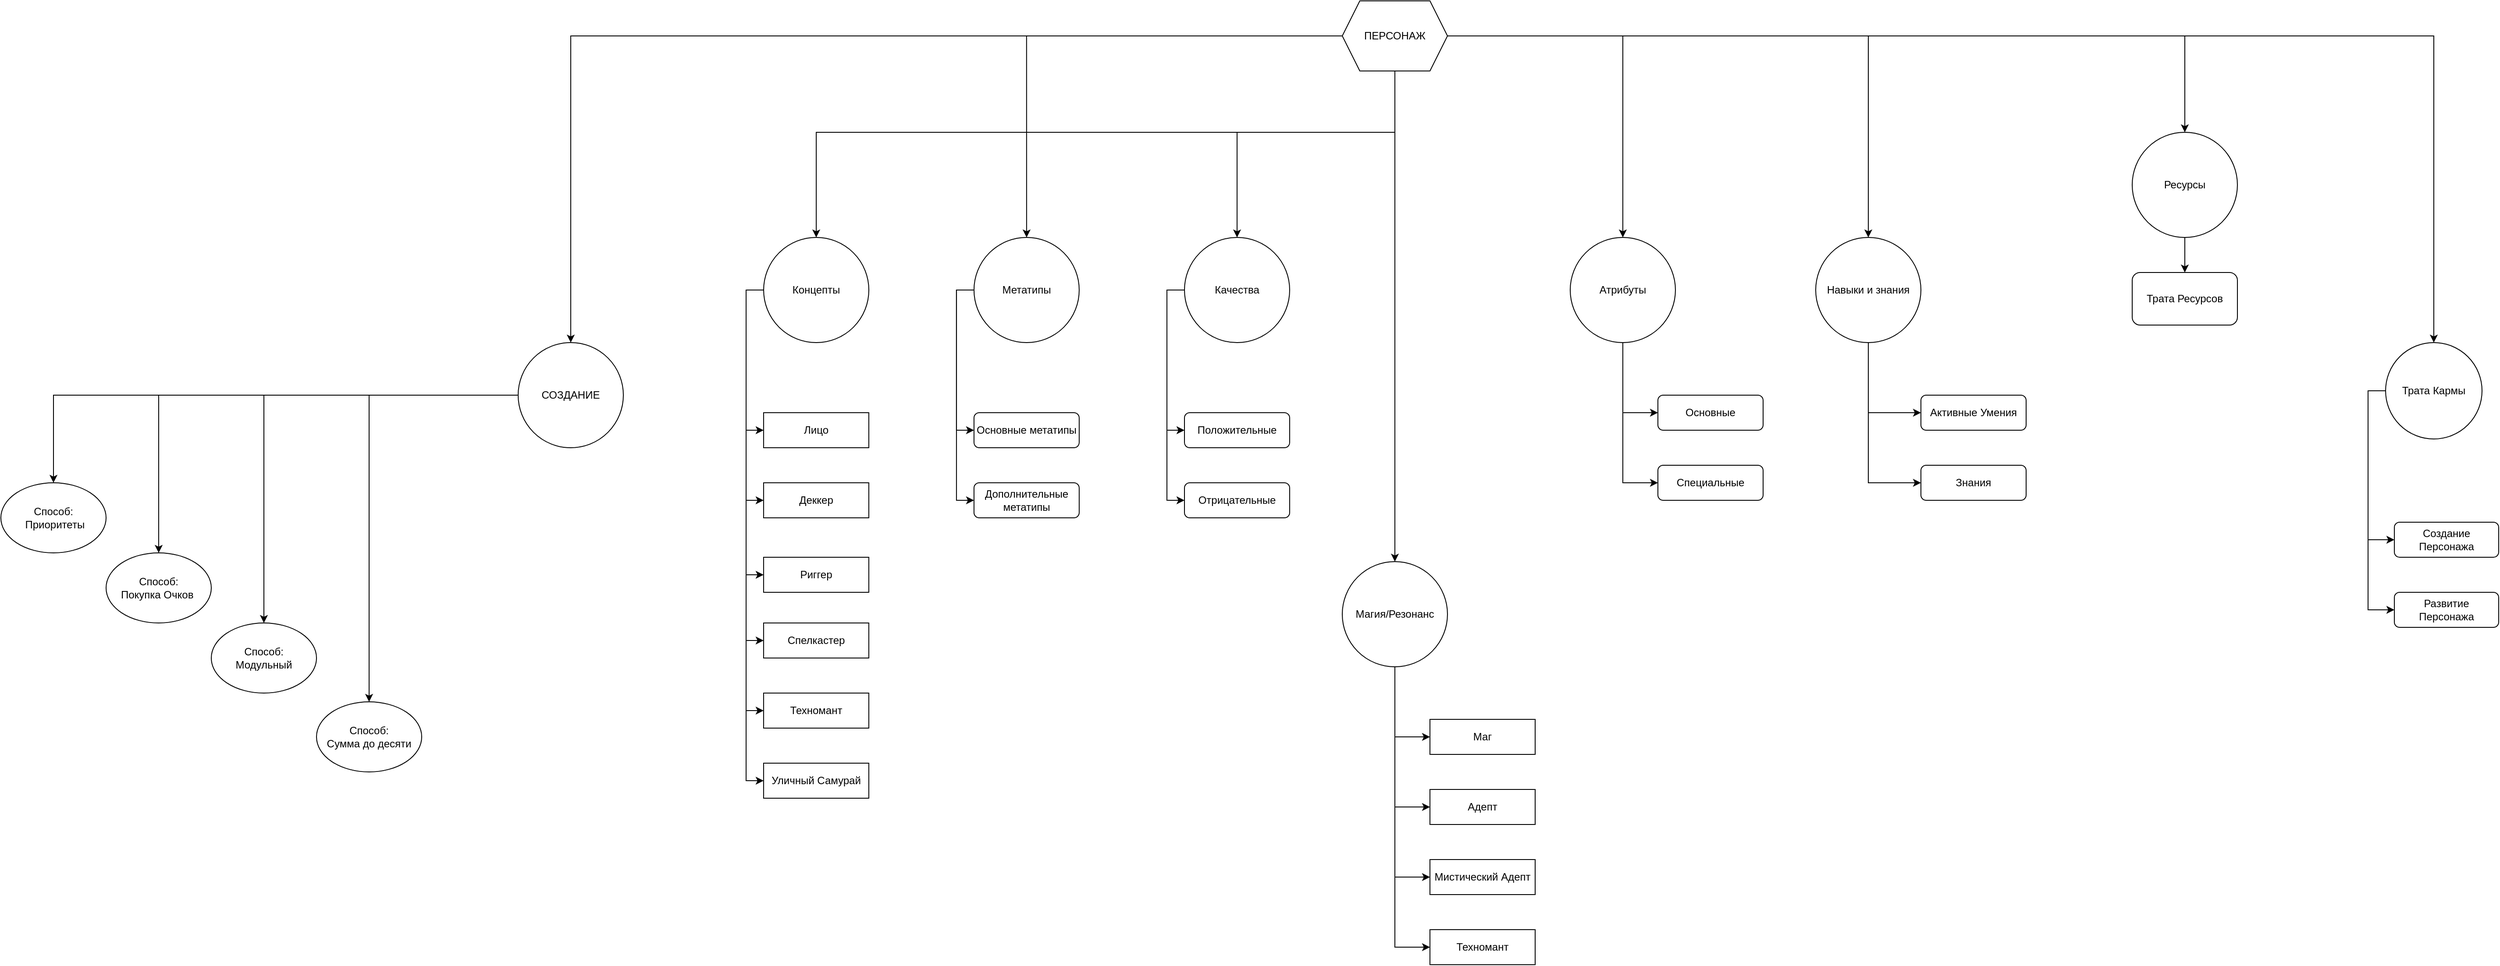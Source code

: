 <mxfile version="24.2.3" type="github">
  <diagram name="Страница — 1" id="UIHmDQosbQ4m8wfgmfMt">
    <mxGraphModel dx="2643" dy="1707" grid="1" gridSize="10" guides="1" tooltips="1" connect="1" arrows="1" fold="1" page="1" pageScale="1" pageWidth="827" pageHeight="1169" math="0" shadow="0">
      <root>
        <mxCell id="0" />
        <mxCell id="1" parent="0" />
        <mxCell id="KZXX69V3ItgbqAfkhreM-12" style="edgeStyle=orthogonalEdgeStyle;rounded=0;orthogonalLoop=1;jettySize=auto;html=1;entryX=0.5;entryY=0;entryDx=0;entryDy=0;" parent="1" source="KZXX69V3ItgbqAfkhreM-2" target="KZXX69V3ItgbqAfkhreM-4" edge="1">
          <mxGeometry relative="1" as="geometry" />
        </mxCell>
        <mxCell id="KZXX69V3ItgbqAfkhreM-21" style="edgeStyle=orthogonalEdgeStyle;rounded=0;orthogonalLoop=1;jettySize=auto;html=1;" parent="1" source="KZXX69V3ItgbqAfkhreM-2" target="KZXX69V3ItgbqAfkhreM-16" edge="1">
          <mxGeometry relative="1" as="geometry">
            <Array as="points">
              <mxPoint x="-630" y="-570" />
            </Array>
          </mxGeometry>
        </mxCell>
        <mxCell id="KZXX69V3ItgbqAfkhreM-22" style="edgeStyle=orthogonalEdgeStyle;rounded=0;orthogonalLoop=1;jettySize=auto;html=1;entryX=0.5;entryY=0;entryDx=0;entryDy=0;" parent="1" source="KZXX69V3ItgbqAfkhreM-2" target="KZXX69V3ItgbqAfkhreM-15" edge="1">
          <mxGeometry relative="1" as="geometry" />
        </mxCell>
        <mxCell id="KZXX69V3ItgbqAfkhreM-23" style="edgeStyle=orthogonalEdgeStyle;rounded=0;orthogonalLoop=1;jettySize=auto;html=1;" parent="1" source="KZXX69V3ItgbqAfkhreM-2" target="KZXX69V3ItgbqAfkhreM-18" edge="1">
          <mxGeometry relative="1" as="geometry">
            <Array as="points">
              <mxPoint x="-150" y="-570" />
            </Array>
          </mxGeometry>
        </mxCell>
        <mxCell id="KZXX69V3ItgbqAfkhreM-24" style="edgeStyle=orthogonalEdgeStyle;rounded=0;orthogonalLoop=1;jettySize=auto;html=1;" parent="1" source="KZXX69V3ItgbqAfkhreM-2" target="KZXX69V3ItgbqAfkhreM-17" edge="1">
          <mxGeometry relative="1" as="geometry" />
        </mxCell>
        <mxCell id="KZXX69V3ItgbqAfkhreM-25" style="edgeStyle=orthogonalEdgeStyle;rounded=0;orthogonalLoop=1;jettySize=auto;html=1;entryX=0.5;entryY=0;entryDx=0;entryDy=0;" parent="1" source="KZXX69V3ItgbqAfkhreM-2" target="KZXX69V3ItgbqAfkhreM-13" edge="1">
          <mxGeometry relative="1" as="geometry" />
        </mxCell>
        <mxCell id="KZXX69V3ItgbqAfkhreM-26" style="edgeStyle=orthogonalEdgeStyle;rounded=0;orthogonalLoop=1;jettySize=auto;html=1;" parent="1" source="KZXX69V3ItgbqAfkhreM-2" target="KZXX69V3ItgbqAfkhreM-14" edge="1">
          <mxGeometry relative="1" as="geometry" />
        </mxCell>
        <mxCell id="KZXX69V3ItgbqAfkhreM-27" style="edgeStyle=orthogonalEdgeStyle;rounded=0;orthogonalLoop=1;jettySize=auto;html=1;" parent="1" source="KZXX69V3ItgbqAfkhreM-2" target="KZXX69V3ItgbqAfkhreM-19" edge="1">
          <mxGeometry relative="1" as="geometry" />
        </mxCell>
        <mxCell id="KZXX69V3ItgbqAfkhreM-28" style="edgeStyle=orthogonalEdgeStyle;rounded=0;orthogonalLoop=1;jettySize=auto;html=1;" parent="1" source="KZXX69V3ItgbqAfkhreM-2" target="KZXX69V3ItgbqAfkhreM-20" edge="1">
          <mxGeometry relative="1" as="geometry" />
        </mxCell>
        <mxCell id="KZXX69V3ItgbqAfkhreM-2" value="ПЕРСОНАЖ" style="shape=hexagon;perimeter=hexagonPerimeter2;whiteSpace=wrap;html=1;fixedSize=1;" parent="1" vertex="1">
          <mxGeometry x="-30" y="-720" width="120" height="80" as="geometry" />
        </mxCell>
        <mxCell id="KZXX69V3ItgbqAfkhreM-8" style="edgeStyle=orthogonalEdgeStyle;rounded=0;orthogonalLoop=1;jettySize=auto;html=1;" parent="1" source="KZXX69V3ItgbqAfkhreM-4" target="KZXX69V3ItgbqAfkhreM-5" edge="1">
          <mxGeometry relative="1" as="geometry" />
        </mxCell>
        <mxCell id="KZXX69V3ItgbqAfkhreM-9" style="edgeStyle=orthogonalEdgeStyle;rounded=0;orthogonalLoop=1;jettySize=auto;html=1;" parent="1" source="KZXX69V3ItgbqAfkhreM-4" target="KZXX69V3ItgbqAfkhreM-6" edge="1">
          <mxGeometry relative="1" as="geometry" />
        </mxCell>
        <mxCell id="KZXX69V3ItgbqAfkhreM-10" style="edgeStyle=orthogonalEdgeStyle;rounded=0;orthogonalLoop=1;jettySize=auto;html=1;" parent="1" source="KZXX69V3ItgbqAfkhreM-4" target="KZXX69V3ItgbqAfkhreM-7" edge="1">
          <mxGeometry relative="1" as="geometry" />
        </mxCell>
        <mxCell id="XYY1TxiZWQKVO3UMwul--6" style="edgeStyle=orthogonalEdgeStyle;rounded=0;orthogonalLoop=1;jettySize=auto;html=1;entryX=0.5;entryY=0;entryDx=0;entryDy=0;" edge="1" parent="1" source="KZXX69V3ItgbqAfkhreM-4" target="XYY1TxiZWQKVO3UMwul--1">
          <mxGeometry relative="1" as="geometry" />
        </mxCell>
        <mxCell id="KZXX69V3ItgbqAfkhreM-4" value="СОЗДАНИЕ" style="ellipse;whiteSpace=wrap;html=1;aspect=fixed;" parent="1" vertex="1">
          <mxGeometry x="-970" y="-330" width="120" height="120" as="geometry" />
        </mxCell>
        <mxCell id="KZXX69V3ItgbqAfkhreM-5" value="Способ:&lt;div&gt;&amp;nbsp;Приоритеты&lt;/div&gt;" style="ellipse;whiteSpace=wrap;html=1;" parent="1" vertex="1">
          <mxGeometry x="-1560" y="-170" width="120" height="80" as="geometry" />
        </mxCell>
        <mxCell id="KZXX69V3ItgbqAfkhreM-6" value="Способ:&lt;div&gt;Покупка Очков&amp;nbsp;&lt;/div&gt;" style="ellipse;whiteSpace=wrap;html=1;" parent="1" vertex="1">
          <mxGeometry x="-1440" y="-90" width="120" height="80" as="geometry" />
        </mxCell>
        <mxCell id="KZXX69V3ItgbqAfkhreM-7" value="Способ:&lt;div&gt;Модульный&lt;/div&gt;" style="ellipse;whiteSpace=wrap;html=1;" parent="1" vertex="1">
          <mxGeometry x="-1320" y="-10" width="120" height="80" as="geometry" />
        </mxCell>
        <mxCell id="KZXX69V3ItgbqAfkhreM-79" style="edgeStyle=orthogonalEdgeStyle;rounded=0;orthogonalLoop=1;jettySize=auto;html=1;entryX=0;entryY=0.5;entryDx=0;entryDy=0;" parent="1" source="KZXX69V3ItgbqAfkhreM-13" target="KZXX69V3ItgbqAfkhreM-77" edge="1">
          <mxGeometry relative="1" as="geometry" />
        </mxCell>
        <mxCell id="KZXX69V3ItgbqAfkhreM-81" style="edgeStyle=orthogonalEdgeStyle;rounded=0;orthogonalLoop=1;jettySize=auto;html=1;entryX=0;entryY=0.5;entryDx=0;entryDy=0;" parent="1" source="KZXX69V3ItgbqAfkhreM-13" target="KZXX69V3ItgbqAfkhreM-78" edge="1">
          <mxGeometry relative="1" as="geometry" />
        </mxCell>
        <mxCell id="KZXX69V3ItgbqAfkhreM-13" value="Атрибуты" style="ellipse;whiteSpace=wrap;html=1;aspect=fixed;" parent="1" vertex="1">
          <mxGeometry x="230" y="-450" width="120" height="120" as="geometry" />
        </mxCell>
        <mxCell id="KZXX69V3ItgbqAfkhreM-85" style="edgeStyle=orthogonalEdgeStyle;rounded=0;orthogonalLoop=1;jettySize=auto;html=1;entryX=0;entryY=0.5;entryDx=0;entryDy=0;" parent="1" source="KZXX69V3ItgbqAfkhreM-14" target="KZXX69V3ItgbqAfkhreM-84" edge="1">
          <mxGeometry relative="1" as="geometry" />
        </mxCell>
        <mxCell id="KZXX69V3ItgbqAfkhreM-86" style="edgeStyle=orthogonalEdgeStyle;rounded=0;orthogonalLoop=1;jettySize=auto;html=1;entryX=0;entryY=0.5;entryDx=0;entryDy=0;" parent="1" source="KZXX69V3ItgbqAfkhreM-14" target="KZXX69V3ItgbqAfkhreM-83" edge="1">
          <mxGeometry relative="1" as="geometry" />
        </mxCell>
        <mxCell id="KZXX69V3ItgbqAfkhreM-14" value="Навыки и знания" style="ellipse;whiteSpace=wrap;html=1;aspect=fixed;" parent="1" vertex="1">
          <mxGeometry x="510" y="-450" width="120" height="120" as="geometry" />
        </mxCell>
        <mxCell id="KZXX69V3ItgbqAfkhreM-54" style="edgeStyle=orthogonalEdgeStyle;rounded=0;orthogonalLoop=1;jettySize=auto;html=1;entryX=0;entryY=0.5;entryDx=0;entryDy=0;" parent="1" source="KZXX69V3ItgbqAfkhreM-15" target="KZXX69V3ItgbqAfkhreM-51" edge="1">
          <mxGeometry relative="1" as="geometry">
            <Array as="points">
              <mxPoint x="-470.06" y="-390" />
              <mxPoint x="-470.06" y="-230" />
            </Array>
          </mxGeometry>
        </mxCell>
        <mxCell id="KZXX69V3ItgbqAfkhreM-55" style="edgeStyle=orthogonalEdgeStyle;rounded=0;orthogonalLoop=1;jettySize=auto;html=1;entryX=0;entryY=0.5;entryDx=0;entryDy=0;" parent="1" source="KZXX69V3ItgbqAfkhreM-15" target="KZXX69V3ItgbqAfkhreM-52" edge="1">
          <mxGeometry relative="1" as="geometry">
            <Array as="points">
              <mxPoint x="-470.06" y="-390" />
              <mxPoint x="-470.06" y="-150" />
            </Array>
          </mxGeometry>
        </mxCell>
        <mxCell id="KZXX69V3ItgbqAfkhreM-15" value="Метатипы" style="ellipse;whiteSpace=wrap;html=1;aspect=fixed;" parent="1" vertex="1">
          <mxGeometry x="-450.06" y="-450" width="120" height="120" as="geometry" />
        </mxCell>
        <mxCell id="KZXX69V3ItgbqAfkhreM-39" style="edgeStyle=orthogonalEdgeStyle;rounded=0;orthogonalLoop=1;jettySize=auto;html=1;entryX=0;entryY=0.5;entryDx=0;entryDy=0;" parent="1" source="KZXX69V3ItgbqAfkhreM-16" target="KZXX69V3ItgbqAfkhreM-29" edge="1">
          <mxGeometry relative="1" as="geometry">
            <Array as="points">
              <mxPoint x="-710" y="-390" />
              <mxPoint x="-710" y="-230" />
            </Array>
          </mxGeometry>
        </mxCell>
        <mxCell id="KZXX69V3ItgbqAfkhreM-40" style="edgeStyle=orthogonalEdgeStyle;rounded=0;orthogonalLoop=1;jettySize=auto;html=1;entryX=0;entryY=0.5;entryDx=0;entryDy=0;" parent="1" source="KZXX69V3ItgbqAfkhreM-16" target="KZXX69V3ItgbqAfkhreM-32" edge="1">
          <mxGeometry relative="1" as="geometry">
            <Array as="points">
              <mxPoint x="-710" y="-390" />
              <mxPoint x="-710" y="-150" />
            </Array>
          </mxGeometry>
        </mxCell>
        <mxCell id="KZXX69V3ItgbqAfkhreM-47" style="edgeStyle=orthogonalEdgeStyle;rounded=0;orthogonalLoop=1;jettySize=auto;html=1;entryX=0;entryY=0.5;entryDx=0;entryDy=0;" parent="1" source="KZXX69V3ItgbqAfkhreM-16" target="KZXX69V3ItgbqAfkhreM-33" edge="1">
          <mxGeometry relative="1" as="geometry">
            <Array as="points">
              <mxPoint x="-710" y="-390" />
              <mxPoint x="-710" y="-65" />
            </Array>
          </mxGeometry>
        </mxCell>
        <mxCell id="KZXX69V3ItgbqAfkhreM-48" style="edgeStyle=orthogonalEdgeStyle;rounded=0;orthogonalLoop=1;jettySize=auto;html=1;entryX=0;entryY=0.5;entryDx=0;entryDy=0;" parent="1" source="KZXX69V3ItgbqAfkhreM-16" target="KZXX69V3ItgbqAfkhreM-34" edge="1">
          <mxGeometry relative="1" as="geometry">
            <Array as="points">
              <mxPoint x="-710" y="-390" />
              <mxPoint x="-710" y="10" />
            </Array>
          </mxGeometry>
        </mxCell>
        <mxCell id="KZXX69V3ItgbqAfkhreM-49" style="edgeStyle=orthogonalEdgeStyle;rounded=0;orthogonalLoop=1;jettySize=auto;html=1;entryX=0;entryY=0.5;entryDx=0;entryDy=0;" parent="1" source="KZXX69V3ItgbqAfkhreM-16" target="KZXX69V3ItgbqAfkhreM-38" edge="1">
          <mxGeometry relative="1" as="geometry">
            <Array as="points">
              <mxPoint x="-710" y="-390" />
              <mxPoint x="-710" y="90" />
            </Array>
          </mxGeometry>
        </mxCell>
        <mxCell id="KZXX69V3ItgbqAfkhreM-50" style="edgeStyle=orthogonalEdgeStyle;rounded=0;orthogonalLoop=1;jettySize=auto;html=1;entryX=0;entryY=0.5;entryDx=0;entryDy=0;" parent="1" source="KZXX69V3ItgbqAfkhreM-16" target="KZXX69V3ItgbqAfkhreM-35" edge="1">
          <mxGeometry relative="1" as="geometry">
            <Array as="points">
              <mxPoint x="-710" y="-390" />
              <mxPoint x="-710" y="170" />
            </Array>
          </mxGeometry>
        </mxCell>
        <mxCell id="KZXX69V3ItgbqAfkhreM-16" value="Концепты" style="ellipse;whiteSpace=wrap;html=1;aspect=fixed;" parent="1" vertex="1">
          <mxGeometry x="-690" y="-450" width="120" height="120" as="geometry" />
        </mxCell>
        <mxCell id="KZXX69V3ItgbqAfkhreM-72" style="edgeStyle=orthogonalEdgeStyle;rounded=0;orthogonalLoop=1;jettySize=auto;html=1;entryX=0;entryY=0.5;entryDx=0;entryDy=0;" parent="1" source="KZXX69V3ItgbqAfkhreM-17" target="KZXX69V3ItgbqAfkhreM-68" edge="1">
          <mxGeometry relative="1" as="geometry" />
        </mxCell>
        <mxCell id="KZXX69V3ItgbqAfkhreM-74" style="edgeStyle=orthogonalEdgeStyle;rounded=0;orthogonalLoop=1;jettySize=auto;html=1;entryX=0;entryY=0.5;entryDx=0;entryDy=0;" parent="1" source="KZXX69V3ItgbqAfkhreM-17" target="KZXX69V3ItgbqAfkhreM-69" edge="1">
          <mxGeometry relative="1" as="geometry" />
        </mxCell>
        <mxCell id="KZXX69V3ItgbqAfkhreM-75" style="edgeStyle=orthogonalEdgeStyle;rounded=0;orthogonalLoop=1;jettySize=auto;html=1;entryX=0;entryY=0.5;entryDx=0;entryDy=0;" parent="1" source="KZXX69V3ItgbqAfkhreM-17" target="KZXX69V3ItgbqAfkhreM-70" edge="1">
          <mxGeometry relative="1" as="geometry" />
        </mxCell>
        <mxCell id="KZXX69V3ItgbqAfkhreM-76" style="edgeStyle=orthogonalEdgeStyle;rounded=0;orthogonalLoop=1;jettySize=auto;html=1;entryX=0;entryY=0.5;entryDx=0;entryDy=0;" parent="1" source="KZXX69V3ItgbqAfkhreM-17" target="KZXX69V3ItgbqAfkhreM-71" edge="1">
          <mxGeometry relative="1" as="geometry" />
        </mxCell>
        <mxCell id="KZXX69V3ItgbqAfkhreM-17" value="Магия/Резонанс" style="ellipse;whiteSpace=wrap;html=1;aspect=fixed;" parent="1" vertex="1">
          <mxGeometry x="-30" y="-80" width="120" height="120" as="geometry" />
        </mxCell>
        <mxCell id="KZXX69V3ItgbqAfkhreM-59" style="edgeStyle=orthogonalEdgeStyle;rounded=0;orthogonalLoop=1;jettySize=auto;html=1;entryX=0;entryY=0.5;entryDx=0;entryDy=0;" parent="1" source="KZXX69V3ItgbqAfkhreM-18" target="KZXX69V3ItgbqAfkhreM-56" edge="1">
          <mxGeometry relative="1" as="geometry">
            <Array as="points">
              <mxPoint x="-230" y="-390" />
              <mxPoint x="-230" y="-230" />
            </Array>
          </mxGeometry>
        </mxCell>
        <mxCell id="KZXX69V3ItgbqAfkhreM-60" style="edgeStyle=orthogonalEdgeStyle;rounded=0;orthogonalLoop=1;jettySize=auto;html=1;entryX=0;entryY=0.5;entryDx=0;entryDy=0;" parent="1" source="KZXX69V3ItgbqAfkhreM-18" target="KZXX69V3ItgbqAfkhreM-58" edge="1">
          <mxGeometry relative="1" as="geometry">
            <Array as="points">
              <mxPoint x="-230" y="-390" />
              <mxPoint x="-230" y="-150" />
            </Array>
          </mxGeometry>
        </mxCell>
        <mxCell id="KZXX69V3ItgbqAfkhreM-18" value="Качества" style="ellipse;whiteSpace=wrap;html=1;aspect=fixed;" parent="1" vertex="1">
          <mxGeometry x="-210" y="-450" width="120" height="120" as="geometry" />
        </mxCell>
        <mxCell id="KZXX69V3ItgbqAfkhreM-88" style="edgeStyle=orthogonalEdgeStyle;rounded=0;orthogonalLoop=1;jettySize=auto;html=1;entryX=0.5;entryY=0;entryDx=0;entryDy=0;" parent="1" source="KZXX69V3ItgbqAfkhreM-19" target="KZXX69V3ItgbqAfkhreM-87" edge="1">
          <mxGeometry relative="1" as="geometry" />
        </mxCell>
        <mxCell id="KZXX69V3ItgbqAfkhreM-19" value="Ресурсы" style="ellipse;whiteSpace=wrap;html=1;aspect=fixed;" parent="1" vertex="1">
          <mxGeometry x="871" y="-570" width="120" height="120" as="geometry" />
        </mxCell>
        <mxCell id="KZXX69V3ItgbqAfkhreM-65" style="edgeStyle=orthogonalEdgeStyle;rounded=0;orthogonalLoop=1;jettySize=auto;html=1;entryX=0;entryY=0.5;entryDx=0;entryDy=0;" parent="1" source="KZXX69V3ItgbqAfkhreM-20" target="KZXX69V3ItgbqAfkhreM-62" edge="1">
          <mxGeometry relative="1" as="geometry">
            <Array as="points">
              <mxPoint x="1140" y="-275" />
              <mxPoint x="1140" y="-105" />
            </Array>
          </mxGeometry>
        </mxCell>
        <mxCell id="KZXX69V3ItgbqAfkhreM-66" style="edgeStyle=orthogonalEdgeStyle;rounded=0;orthogonalLoop=1;jettySize=auto;html=1;entryX=0;entryY=0.5;entryDx=0;entryDy=0;" parent="1" source="KZXX69V3ItgbqAfkhreM-20" target="KZXX69V3ItgbqAfkhreM-64" edge="1">
          <mxGeometry relative="1" as="geometry">
            <Array as="points">
              <mxPoint x="1140" y="-275" />
              <mxPoint x="1140" y="-25" />
            </Array>
          </mxGeometry>
        </mxCell>
        <mxCell id="KZXX69V3ItgbqAfkhreM-20" value="Трата Кармы" style="ellipse;whiteSpace=wrap;html=1;aspect=fixed;" parent="1" vertex="1">
          <mxGeometry x="1160" y="-330" width="110" height="110" as="geometry" />
        </mxCell>
        <mxCell id="KZXX69V3ItgbqAfkhreM-29" value="Лицо" style="rounded=0;whiteSpace=wrap;html=1;" parent="1" vertex="1">
          <mxGeometry x="-690.03" y="-250" width="120" height="40" as="geometry" />
        </mxCell>
        <mxCell id="KZXX69V3ItgbqAfkhreM-32" value="Деккер" style="rounded=0;whiteSpace=wrap;html=1;" parent="1" vertex="1">
          <mxGeometry x="-690.03" y="-170" width="120" height="40" as="geometry" />
        </mxCell>
        <mxCell id="KZXX69V3ItgbqAfkhreM-33" value="Риггер" style="rounded=0;whiteSpace=wrap;html=1;" parent="1" vertex="1">
          <mxGeometry x="-690.03" y="-85" width="120" height="40" as="geometry" />
        </mxCell>
        <mxCell id="KZXX69V3ItgbqAfkhreM-34" value="Спелкастер" style="rounded=0;whiteSpace=wrap;html=1;" parent="1" vertex="1">
          <mxGeometry x="-690.03" y="-10" width="120" height="40" as="geometry" />
        </mxCell>
        <mxCell id="KZXX69V3ItgbqAfkhreM-35" value="Уличный Самурай" style="rounded=0;whiteSpace=wrap;html=1;" parent="1" vertex="1">
          <mxGeometry x="-690.03" y="150" width="120" height="40" as="geometry" />
        </mxCell>
        <mxCell id="KZXX69V3ItgbqAfkhreM-38" value="Техномант" style="rounded=0;whiteSpace=wrap;html=1;" parent="1" vertex="1">
          <mxGeometry x="-690.03" y="70" width="120" height="40" as="geometry" />
        </mxCell>
        <mxCell id="KZXX69V3ItgbqAfkhreM-51" value="Основные метатипы" style="rounded=1;whiteSpace=wrap;html=1;" parent="1" vertex="1">
          <mxGeometry x="-450.06" y="-250" width="120" height="40" as="geometry" />
        </mxCell>
        <mxCell id="KZXX69V3ItgbqAfkhreM-52" value="Дополнительные метатипы" style="rounded=1;whiteSpace=wrap;html=1;" parent="1" vertex="1">
          <mxGeometry x="-450.06" y="-170" width="120" height="40" as="geometry" />
        </mxCell>
        <mxCell id="KZXX69V3ItgbqAfkhreM-56" value="Положительные" style="rounded=1;whiteSpace=wrap;html=1;" parent="1" vertex="1">
          <mxGeometry x="-210" y="-250" width="120" height="40" as="geometry" />
        </mxCell>
        <mxCell id="KZXX69V3ItgbqAfkhreM-58" value="Отрицательные" style="rounded=1;whiteSpace=wrap;html=1;" parent="1" vertex="1">
          <mxGeometry x="-210" y="-170" width="120" height="40" as="geometry" />
        </mxCell>
        <mxCell id="KZXX69V3ItgbqAfkhreM-62" value="Создание Персонажа" style="rounded=1;whiteSpace=wrap;html=1;" parent="1" vertex="1">
          <mxGeometry x="1170" y="-125" width="119" height="40" as="geometry" />
        </mxCell>
        <mxCell id="KZXX69V3ItgbqAfkhreM-64" value="Развитие Персонажа" style="rounded=1;whiteSpace=wrap;html=1;" parent="1" vertex="1">
          <mxGeometry x="1170" y="-45" width="119" height="40" as="geometry" />
        </mxCell>
        <mxCell id="KZXX69V3ItgbqAfkhreM-68" value="Маг" style="rounded=0;whiteSpace=wrap;html=1;" parent="1" vertex="1">
          <mxGeometry x="70" y="100" width="120" height="40" as="geometry" />
        </mxCell>
        <mxCell id="KZXX69V3ItgbqAfkhreM-69" value="Адепт" style="rounded=0;whiteSpace=wrap;html=1;" parent="1" vertex="1">
          <mxGeometry x="70" y="180" width="120" height="40" as="geometry" />
        </mxCell>
        <mxCell id="KZXX69V3ItgbqAfkhreM-70" value="Мистический Адепт" style="rounded=0;whiteSpace=wrap;html=1;" parent="1" vertex="1">
          <mxGeometry x="70" y="260" width="120" height="40" as="geometry" />
        </mxCell>
        <mxCell id="KZXX69V3ItgbqAfkhreM-71" value="Техномант" style="rounded=0;whiteSpace=wrap;html=1;" parent="1" vertex="1">
          <mxGeometry x="70" y="340" width="120" height="40" as="geometry" />
        </mxCell>
        <mxCell id="KZXX69V3ItgbqAfkhreM-77" value="Основные" style="rounded=1;whiteSpace=wrap;html=1;" parent="1" vertex="1">
          <mxGeometry x="330" y="-270" width="120" height="40" as="geometry" />
        </mxCell>
        <mxCell id="KZXX69V3ItgbqAfkhreM-78" value="Специальные" style="rounded=1;whiteSpace=wrap;html=1;" parent="1" vertex="1">
          <mxGeometry x="330" y="-190" width="120" height="40" as="geometry" />
        </mxCell>
        <mxCell id="KZXX69V3ItgbqAfkhreM-83" value="Знания" style="rounded=1;whiteSpace=wrap;html=1;" parent="1" vertex="1">
          <mxGeometry x="630" y="-190" width="120" height="40" as="geometry" />
        </mxCell>
        <mxCell id="KZXX69V3ItgbqAfkhreM-84" value="Активные Умения" style="rounded=1;whiteSpace=wrap;html=1;" parent="1" vertex="1">
          <mxGeometry x="630" y="-270" width="120" height="40" as="geometry" />
        </mxCell>
        <mxCell id="KZXX69V3ItgbqAfkhreM-87" value="Трата Ресурсов" style="rounded=1;whiteSpace=wrap;html=1;" parent="1" vertex="1">
          <mxGeometry x="871" y="-410" width="120" height="60" as="geometry" />
        </mxCell>
        <mxCell id="XYY1TxiZWQKVO3UMwul--1" value="Способ:&lt;div&gt;Сумма до десяти&lt;/div&gt;" style="ellipse;whiteSpace=wrap;html=1;" vertex="1" parent="1">
          <mxGeometry x="-1200" y="80" width="120" height="80" as="geometry" />
        </mxCell>
      </root>
    </mxGraphModel>
  </diagram>
</mxfile>
